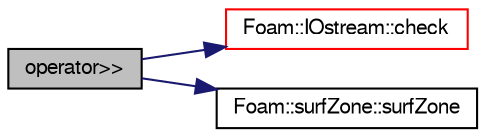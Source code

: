 digraph "operator&gt;&gt;"
{
  bgcolor="transparent";
  edge [fontname="FreeSans",fontsize="10",labelfontname="FreeSans",labelfontsize="10"];
  node [fontname="FreeSans",fontsize="10",shape=record];
  rankdir="LR";
  Node131945 [label="operator\>\>",height=0.2,width=0.4,color="black", fillcolor="grey75", style="filled", fontcolor="black"];
  Node131945 -> Node131946 [color="midnightblue",fontsize="10",style="solid",fontname="FreeSans"];
  Node131946 [label="Foam::IOstream::check",height=0.2,width=0.4,color="red",URL="$a26226.html#a367eb3425fc4e8270e2aa961df8ac8a5",tooltip="Check IOstream status for given operation. "];
  Node131945 -> Node131995 [color="midnightblue",fontsize="10",style="solid",fontname="FreeSans"];
  Node131995 [label="Foam::surfZone::surfZone",height=0.2,width=0.4,color="black",URL="$a29706.html#a410ea51fa003307cf35ed841f2a2eecc",tooltip="Construct null. "];
}
